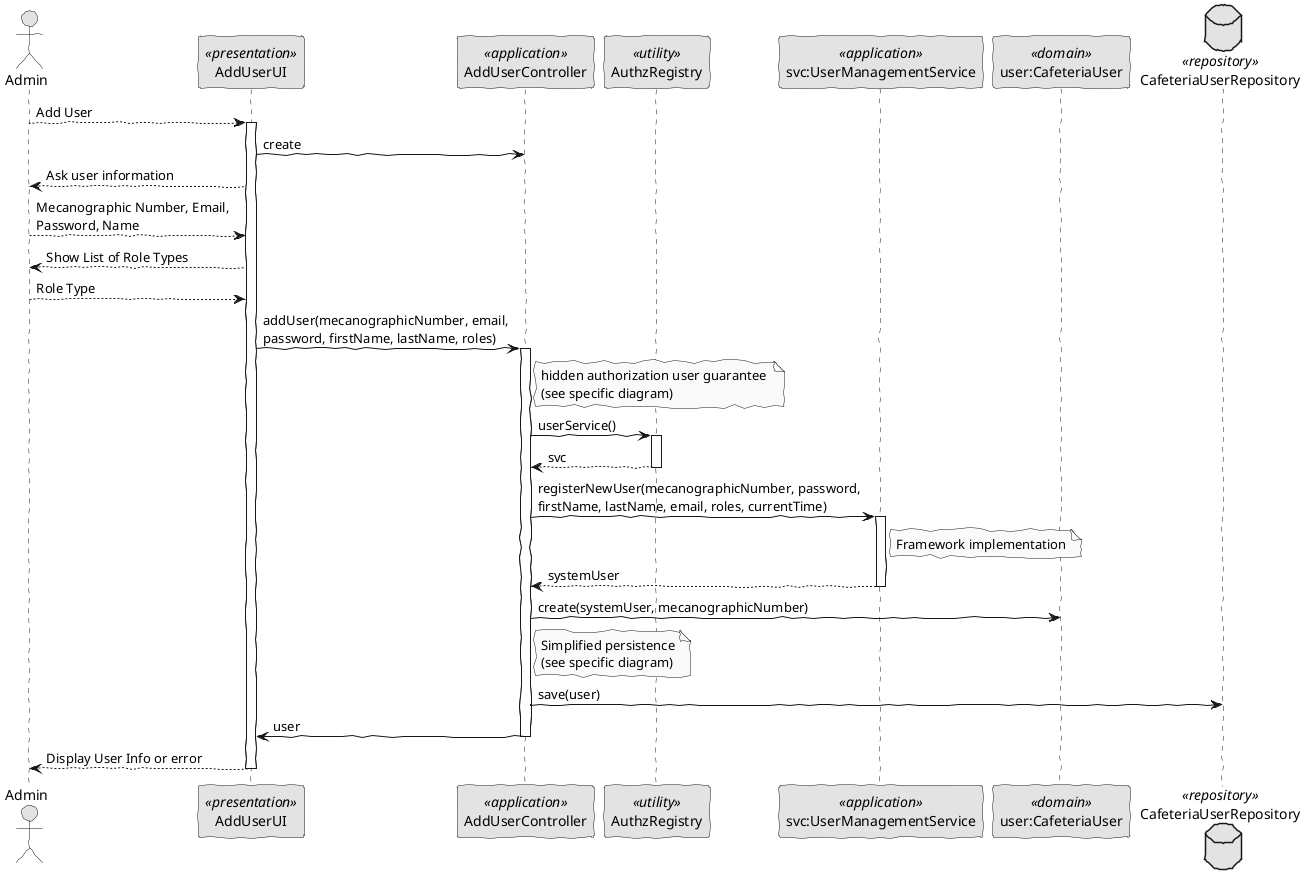 @startuml
skinparam handwritten true
skinparam monochrome true
skinparam packageStyle rect
skinparam defaultFontName FG Virgil
skinparam shadowing false

actor Admin as Actor
participant AddUserUI as UI <<presentation>>
participant AddUserController as Controller <<application>>
participant AuthzRegistry as Registry <<utility>>
participant "svc:UserManagementService" as Svc <<application>>
participant "user:CafeteriaUser" as Domain <<domain>>
database CafeteriaUserRepository as Repository <<repository>>

Actor --> UI: Add User
activate UI
    UI -> Controller: create
    UI --> Actor: Ask user information
    Actor --> UI: Mecanographic Number, Email,\nPassword, Name
    UI --> Actor: Show List of Role Types
    Actor --> UI: Role Type

    UI -> Controller: addUser(mecanographicNumber, email,\npassword, firstName, lastName, roles)
    activate Controller

        note right of Controller : hidden authorization user guarantee \n(see specific diagram)

            Controller -> Registry : userService()
            activate Registry
            Registry --> Controller : svc
            deactivate Registry

            Controller -> Svc: registerNewUser(mecanographicNumber, password, \nfirstName, lastName, email, roles, currentTime)
            activate Svc
            note right of Svc : Framework implementation

            Svc --> Controller : systemUser
            deactivate Svc

            Controller -> Domain : create(systemUser, mecanographicNumber)

            note right of Controller : Simplified persistence\n(see specific diagram)
            Controller -> Repository: save(user)

        Controller->UI: user
    deactivate Controller

        UI-->Actor: Display User Info or error
deactivate UI
@enduml
